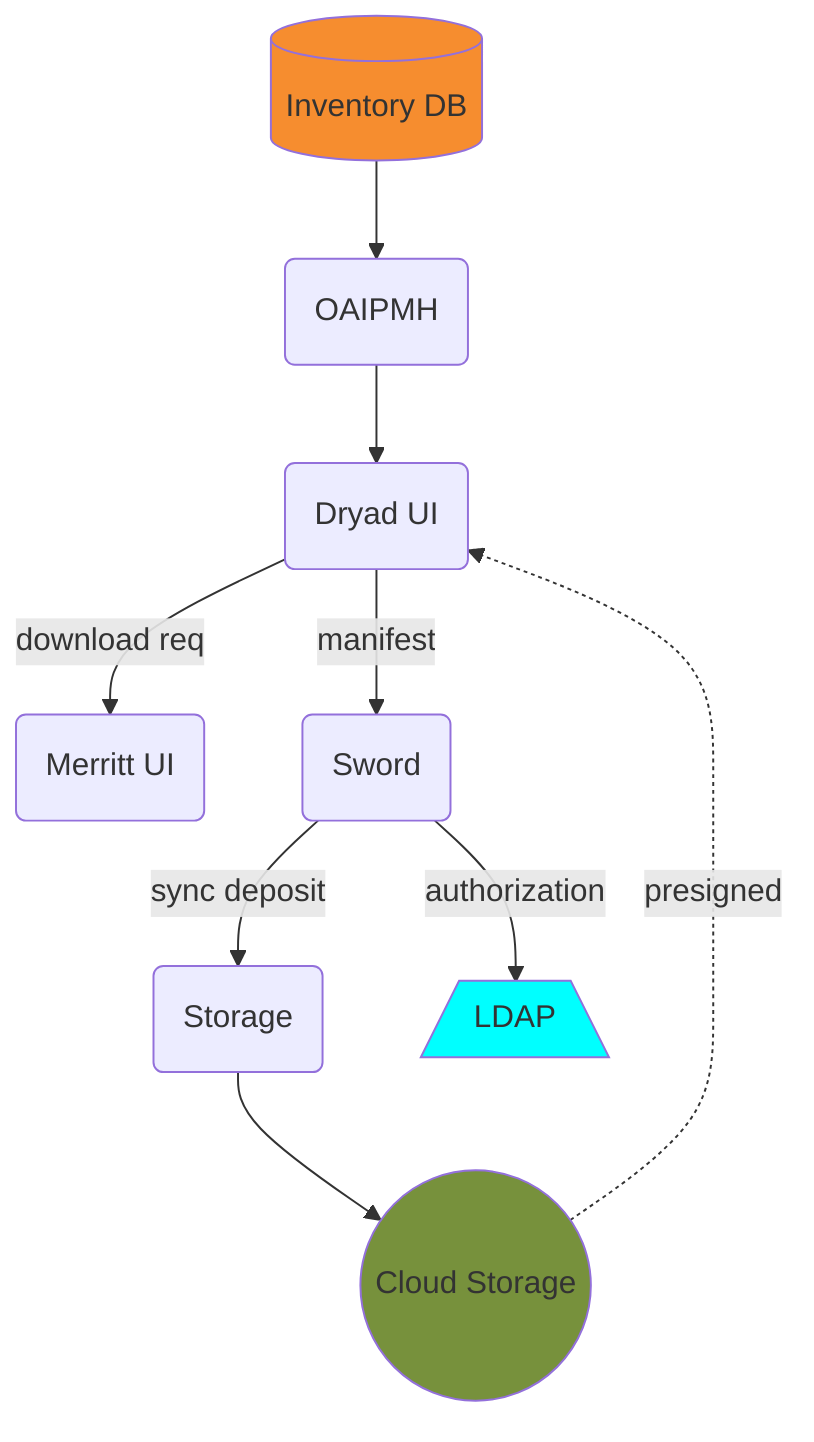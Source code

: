 graph TD
  UI(Merritt UI)
  DRYAD(Dryad UI)
  RDS[(Inventory DB)]
  CLOUD(("Cloud Storage"))
  ST(Storage)
  LDAP[/LDAP\]

  DRYAD --> |download req| UI
  DRYAD --> |manifest| SWORD
  SWORD(Sword)
  SWORD --> |sync deposit| ST
  SWORD --> |authorization| LDAP
  RDS --> OAI
  OAI(OAIPMH)
  OAI --> DRYAD
  CLOUD -.-> |presigned| DRYAD
  ST --> CLOUD

  style CLOUD fill:#77913C
  style RDS fill:#F68D2F
  style LDAP fill:cyan